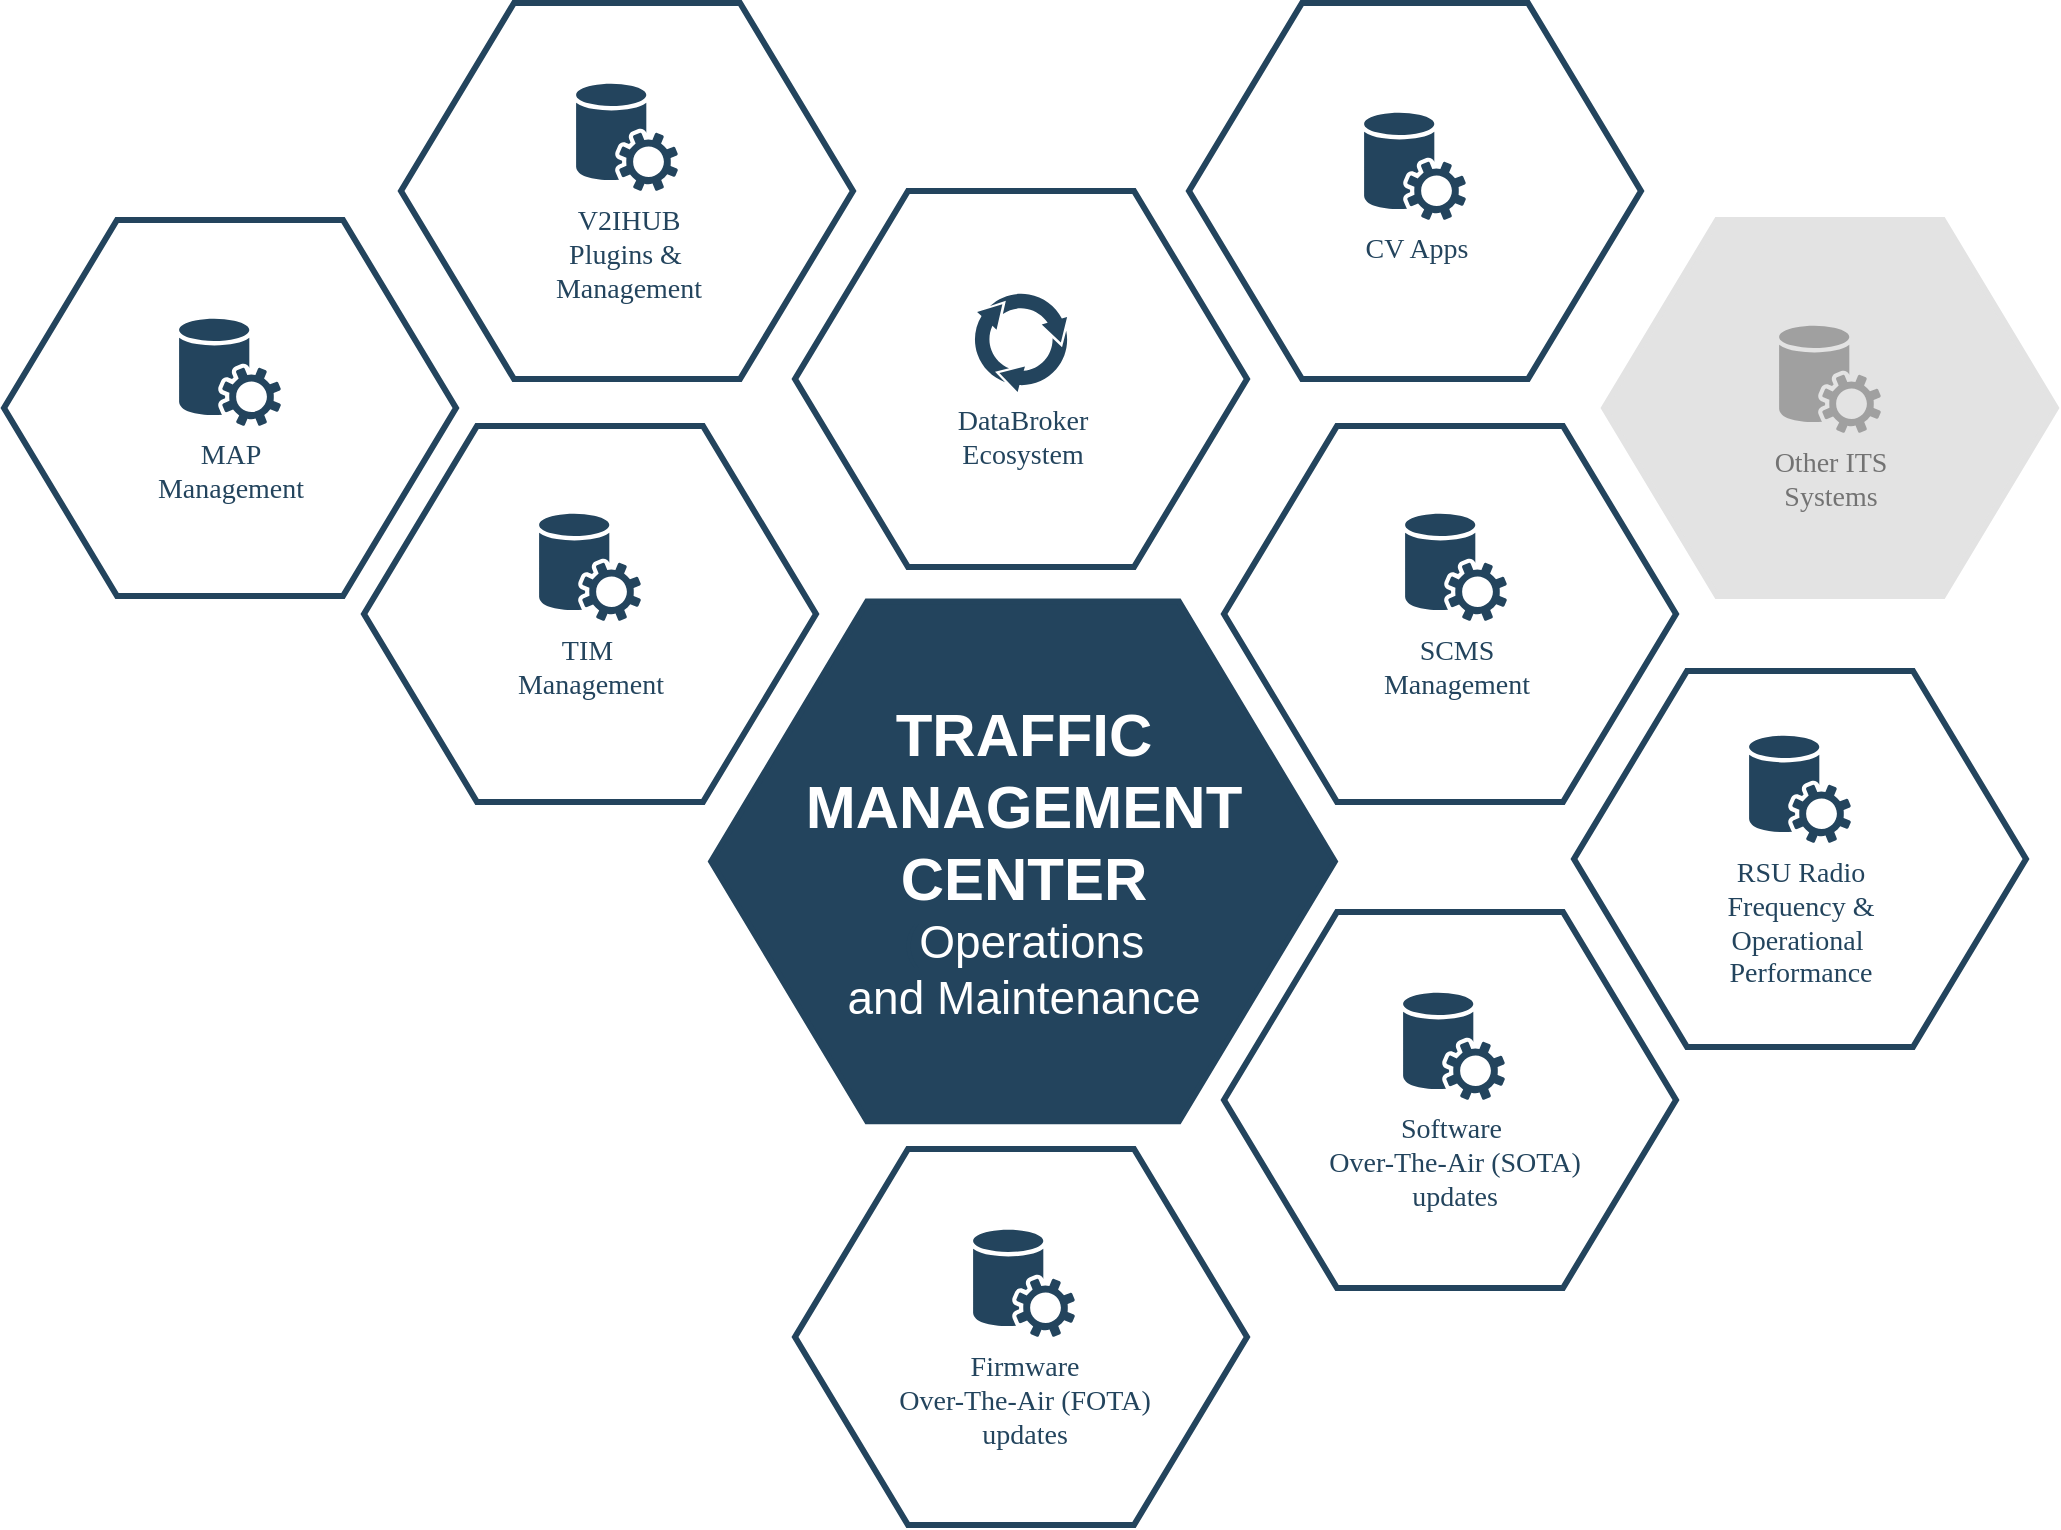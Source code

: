 <mxfile version="10.4.6" type="github"><diagram id="07fea595-8f29-1299-0266-81d95cde20df" name="Page-1"><mxGraphModel dx="1991" dy="1079" grid="1" gridSize="10" guides="1" tooltips="1" connect="1" arrows="1" fold="1" page="1" pageScale="1" pageWidth="1100" pageHeight="850" background="#ffffff" math="0" shadow="0"><root><mxCell id="0"/><mxCell id="1" parent="0"/><mxCell id="20_gzdmX6o8kCyvPhKFK-653" value="" style="group" vertex="1" connectable="0" parent="1"><mxGeometry x="58.5" y="29.5" width="1002.5" height="761" as="geometry"/></mxCell><mxCell id="ZnRn1WutiJvJpjX_OVSR-669" value="" style="shape=hexagon;perimeter=hexagonPerimeter2;whiteSpace=wrap;html=1;shadow=0;labelBackgroundColor=none;strokeColor=#E3E3E3;fillColor=#E3E3E3;gradientColor=none;fontFamily=Helvetica;fontSize=23;fontColor=#E6E6E6;align=center;strokeWidth=3;textOpacity=40;" parent="20_gzdmX6o8kCyvPhKFK-653" vertex="1"><mxGeometry x="791.5" y="108.5" width="226" height="188" as="geometry"/></mxCell><mxCell id="ZnRn1WutiJvJpjX_OVSR-667" value="" style="shape=hexagon;perimeter=hexagonPerimeter2;whiteSpace=wrap;html=1;shadow=0;labelBackgroundColor=none;strokeColor=#23445D;fillColor=#ffffff;gradientColor=none;fontFamily=Helvetica;fontSize=23;fontColor=#23445D;align=center;strokeWidth=3;" parent="20_gzdmX6o8kCyvPhKFK-653" vertex="1"><mxGeometry x="601.5" y="454.5" width="226" height="188" as="geometry"/></mxCell><mxCell id="ZnRn1WutiJvJpjX_OVSR-666" value="" style="shape=hexagon;perimeter=hexagonPerimeter2;whiteSpace=wrap;html=1;shadow=0;labelBackgroundColor=none;strokeColor=#23445D;fillColor=#ffffff;gradientColor=none;fontFamily=Helvetica;fontSize=23;fontColor=#23445D;align=center;strokeWidth=3;fontStyle=1" parent="20_gzdmX6o8kCyvPhKFK-653" vertex="1"><mxGeometry x="387" y="573" width="226" height="188" as="geometry"/></mxCell><mxCell id="644" value="&lt;font color=&quot;#ffffff&quot;&gt;&lt;span style=&quot;font-size: 30px&quot;&gt;&lt;b&gt;TRAFFIC MANAGEMENT CENTER&lt;br&gt;&lt;/b&gt;&lt;/span&gt;&lt;/font&gt;(&lt;font color=&quot;#ffffff&quot;&gt;Operations &lt;br&gt;and Maintenance&lt;/font&gt;&lt;br&gt;" style="shape=hexagon;perimeter=hexagonPerimeter2;whiteSpace=wrap;html=1;shadow=0;labelBackgroundColor=none;strokeColor=#23445D;fillColor=#23445D;gradientColor=none;fontFamily=Helvetica;fontSize=23;fontColor=#23445d;align=center;strokeWidth=3;" parent="20_gzdmX6o8kCyvPhKFK-653" vertex="1"><mxGeometry x="345.079" y="299.298" width="311.842" height="259.868" as="geometry"/></mxCell><mxCell id="651" value="" style="shape=hexagon;perimeter=hexagonPerimeter2;whiteSpace=wrap;html=1;shadow=0;labelBackgroundColor=none;strokeColor=#23445D;fillColor=#ffffff;gradientColor=none;fontFamily=Helvetica;fontSize=23;fontColor=#23445D;align=center;strokeWidth=3;" parent="20_gzdmX6o8kCyvPhKFK-653" vertex="1"><mxGeometry x="171.5" y="211.5" width="226" height="188" as="geometry"/></mxCell><mxCell id="ZnRn1WutiJvJpjX_OVSR-658" value="&lt;font color=&quot;#23445d&quot;&gt;TIM&amp;nbsp;&lt;br&gt;Management&lt;/font&gt;" style="shadow=0;dashed=0;html=1;strokeColor=none;fillColor=#23445D;labelPosition=center;verticalLabelPosition=bottom;verticalAlign=top;shape=mxgraph.office.services.central_management_service;rounded=0;comic=0;fontFamily=Verdana;fontSize=14;fontColor=#FFFFFF;" parent="20_gzdmX6o8kCyvPhKFK-653" vertex="1"><mxGeometry x="259" y="255" width="51" height="54" as="geometry"/></mxCell><mxCell id="ZnRn1WutiJvJpjX_OVSR-665" value="" style="shape=hexagon;perimeter=hexagonPerimeter2;whiteSpace=wrap;html=1;shadow=0;labelBackgroundColor=none;strokeColor=#23445D;fillColor=#ffffff;gradientColor=none;fontFamily=Helvetica;fontSize=23;fontColor=#23445D;align=center;strokeWidth=3;" parent="20_gzdmX6o8kCyvPhKFK-653" vertex="1"><mxGeometry x="387" y="94" width="226" height="188" as="geometry"/></mxCell><mxCell id="ZnRn1WutiJvJpjX_OVSR-668" value="" style="shape=hexagon;perimeter=hexagonPerimeter2;whiteSpace=wrap;html=1;shadow=0;labelBackgroundColor=none;strokeColor=#23445D;fillColor=#ffffff;gradientColor=none;fontFamily=Helvetica;fontSize=23;fontColor=#23445D;align=center;strokeWidth=3;" parent="20_gzdmX6o8kCyvPhKFK-653" vertex="1"><mxGeometry x="601.5" y="211.5" width="226" height="188" as="geometry"/></mxCell><mxCell id="ZnRn1WutiJvJpjX_OVSR-670" value="" style="shape=hexagon;perimeter=hexagonPerimeter2;whiteSpace=wrap;html=1;shadow=0;labelBackgroundColor=none;strokeColor=#23445D;fillColor=#ffffff;gradientColor=none;fontFamily=Helvetica;fontSize=23;fontColor=#23445D;align=center;strokeWidth=3;" parent="20_gzdmX6o8kCyvPhKFK-653" vertex="1"><mxGeometry x="-8.5" y="108.5" width="226" height="188" as="geometry"/></mxCell><mxCell id="ZnRn1WutiJvJpjX_OVSR-671" value="" style="shape=hexagon;perimeter=hexagonPerimeter2;whiteSpace=wrap;html=1;shadow=0;labelBackgroundColor=none;strokeColor=#23445D;fillColor=#ffffff;gradientColor=none;fontFamily=Helvetica;fontSize=23;fontColor=#23445D;align=center;strokeWidth=3;" parent="20_gzdmX6o8kCyvPhKFK-653" vertex="1"><mxGeometry x="776.5" y="334" width="226" height="188" as="geometry"/></mxCell><mxCell id="ZnRn1WutiJvJpjX_OVSR-672" value="" style="shape=hexagon;perimeter=hexagonPerimeter2;whiteSpace=wrap;html=1;shadow=0;labelBackgroundColor=none;strokeColor=#23445D;fillColor=#ffffff;gradientColor=none;fontFamily=Helvetica;fontSize=23;fontColor=#23445D;align=center;strokeWidth=3;" parent="20_gzdmX6o8kCyvPhKFK-653" vertex="1"><mxGeometry x="190" width="226" height="188" as="geometry"/></mxCell><mxCell id="ZnRn1WutiJvJpjX_OVSR-673" value="" style="shape=hexagon;perimeter=hexagonPerimeter2;whiteSpace=wrap;html=1;shadow=0;labelBackgroundColor=none;strokeColor=#23445D;fillColor=#ffffff;gradientColor=none;fontFamily=Helvetica;fontSize=23;fontColor=#23445D;align=center;strokeWidth=3;" parent="20_gzdmX6o8kCyvPhKFK-653" vertex="1"><mxGeometry x="584" width="226" height="188" as="geometry"/></mxCell><mxCell id="ZnRn1WutiJvJpjX_OVSR-674" value="&lt;font color=&quot;#23445d&quot;&gt;V2IHUB&lt;br&gt;Plugins &amp;amp;&amp;nbsp;&lt;br&gt;Management&lt;/font&gt;" style="shadow=0;dashed=0;html=1;strokeColor=none;fillColor=#23445D;labelPosition=center;verticalLabelPosition=bottom;verticalAlign=top;shape=mxgraph.office.services.central_management_service;rounded=0;comic=0;fontFamily=Verdana;fontSize=14;fontColor=#FFFFFF;" parent="20_gzdmX6o8kCyvPhKFK-653" vertex="1"><mxGeometry x="277.5" y="40" width="51" height="54" as="geometry"/></mxCell><mxCell id="ZnRn1WutiJvJpjX_OVSR-675" value="&lt;font color=&quot;#23445d&quot;&gt;DataBroker&lt;br&gt;Ecosystem&lt;/font&gt;&lt;br&gt;" style="shadow=0;dashed=0;html=1;strokeColor=none;shape=mxgraph.mscae.general.continuous_cycle;fillColor=#23445D;rounded=0;comic=0;fontFamily=Verdana;fontSize=14;fontColor=#FFFFFF;verticalAlign=top;labelPosition=center;verticalLabelPosition=bottom;align=center;" parent="20_gzdmX6o8kCyvPhKFK-653" vertex="1"><mxGeometry x="476" y="144.5" width="48" height="50" as="geometry"/></mxCell><mxCell id="ZnRn1WutiJvJpjX_OVSR-678" value="&lt;font color=&quot;#23445d&quot;&gt;CV Apps&lt;/font&gt;" style="shadow=0;dashed=0;html=1;strokeColor=none;fillColor=#23445D;labelPosition=center;verticalLabelPosition=bottom;verticalAlign=top;shape=mxgraph.office.services.central_management_service;rounded=0;comic=0;fontFamily=Verdana;fontSize=14;fontColor=#FFFFFF;" parent="20_gzdmX6o8kCyvPhKFK-653" vertex="1"><mxGeometry x="671.5" y="54.5" width="51" height="54" as="geometry"/></mxCell><mxCell id="ZnRn1WutiJvJpjX_OVSR-679" value="&lt;font color=&quot;#23445d&quot;&gt;SCMS &lt;br&gt;Management&lt;/font&gt;" style="shadow=0;dashed=0;html=1;strokeColor=none;fillColor=#23445D;labelPosition=center;verticalLabelPosition=bottom;verticalAlign=top;shape=mxgraph.office.services.central_management_service;rounded=0;comic=0;fontFamily=Verdana;fontSize=14;fontColor=#FFFFFF;" parent="20_gzdmX6o8kCyvPhKFK-653" vertex="1"><mxGeometry x="692" y="255" width="51" height="54" as="geometry"/></mxCell><mxCell id="ZnRn1WutiJvJpjX_OVSR-680" value="&lt;font color=&quot;#23445d&quot;&gt;RSU Radio &lt;br&gt;Frequency &amp;amp;&lt;br&gt;Operational&amp;nbsp;&lt;br&gt;Performance&lt;/font&gt;&lt;br&gt;" style="shadow=0;dashed=0;html=1;strokeColor=none;fillColor=#23445D;labelPosition=center;verticalLabelPosition=bottom;verticalAlign=top;shape=mxgraph.office.services.central_management_service;rounded=0;comic=0;fontFamily=Verdana;fontSize=14;fontColor=#FFFFFF;" parent="20_gzdmX6o8kCyvPhKFK-653" vertex="1"><mxGeometry x="864" y="366" width="51" height="54" as="geometry"/></mxCell><mxCell id="ZnRn1WutiJvJpjX_OVSR-682" value="&lt;font color=&quot;#23445d&quot;&gt;Firmware &lt;br&gt;Over-The-Air (FOTA)&lt;br&gt;updates&lt;/font&gt;&lt;br&gt;" style="shadow=0;dashed=0;html=1;strokeColor=none;fillColor=#23445D;labelPosition=center;verticalLabelPosition=bottom;verticalAlign=top;shape=mxgraph.office.services.central_management_service;rounded=0;comic=0;fontFamily=Verdana;fontSize=14;fontColor=#FFFFFF;" parent="20_gzdmX6o8kCyvPhKFK-653" vertex="1"><mxGeometry x="476" y="613" width="51" height="54" as="geometry"/></mxCell><mxCell id="ZnRn1WutiJvJpjX_OVSR-683" value="&lt;font color=&quot;#737373&quot;&gt;Other ITS&lt;br&gt;Systems&lt;/font&gt;&lt;br&gt;" style="shadow=0;dashed=0;html=1;strokeColor=none;fillColor=#757575;labelPosition=center;verticalLabelPosition=bottom;verticalAlign=top;shape=mxgraph.office.services.central_management_service;rounded=0;comic=0;fontFamily=Verdana;fontSize=14;fontColor=#FFFFFF;opacity=60;" parent="20_gzdmX6o8kCyvPhKFK-653" vertex="1"><mxGeometry x="879" y="161" width="51" height="54" as="geometry"/></mxCell><mxCell id="ZnRn1WutiJvJpjX_OVSR-684" value="&lt;font color=&quot;#23445d&quot;&gt;MAP &lt;br&gt;Management&lt;/font&gt;" style="shadow=0;dashed=0;html=1;strokeColor=none;fillColor=#23445D;labelPosition=center;verticalLabelPosition=bottom;verticalAlign=top;shape=mxgraph.office.services.central_management_service;rounded=0;comic=0;fontFamily=Verdana;fontSize=14;fontColor=#FFFFFF;" parent="20_gzdmX6o8kCyvPhKFK-653" vertex="1"><mxGeometry x="79" y="157.5" width="51" height="54" as="geometry"/></mxCell><mxCell id="20_gzdmX6o8kCyvPhKFK-652" value="&lt;font color=&quot;#23445d&quot;&gt;Software&amp;nbsp;&lt;br&gt;Over-The-Air (SOTA)&lt;br&gt;updates&lt;/font&gt;&lt;br&gt;" style="shadow=0;dashed=0;html=1;strokeColor=none;fillColor=#23445D;labelPosition=center;verticalLabelPosition=bottom;verticalAlign=top;shape=mxgraph.office.services.central_management_service;rounded=0;comic=0;fontFamily=Verdana;fontSize=14;fontColor=#FFFFFF;" vertex="1" parent="20_gzdmX6o8kCyvPhKFK-653"><mxGeometry x="691" y="494.5" width="51" height="54" as="geometry"/></mxCell></root></mxGraphModel></diagram></mxfile>